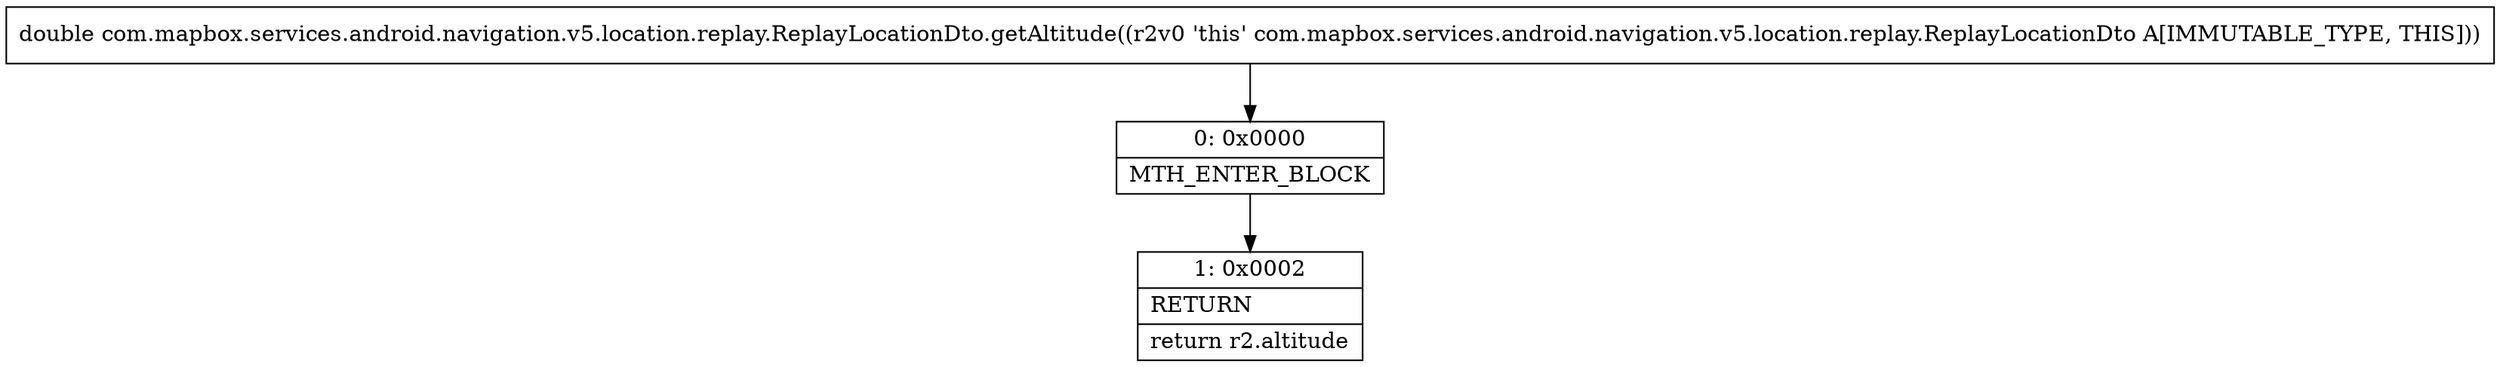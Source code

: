 digraph "CFG forcom.mapbox.services.android.navigation.v5.location.replay.ReplayLocationDto.getAltitude()D" {
Node_0 [shape=record,label="{0\:\ 0x0000|MTH_ENTER_BLOCK\l}"];
Node_1 [shape=record,label="{1\:\ 0x0002|RETURN\l|return r2.altitude\l}"];
MethodNode[shape=record,label="{double com.mapbox.services.android.navigation.v5.location.replay.ReplayLocationDto.getAltitude((r2v0 'this' com.mapbox.services.android.navigation.v5.location.replay.ReplayLocationDto A[IMMUTABLE_TYPE, THIS])) }"];
MethodNode -> Node_0;
Node_0 -> Node_1;
}

